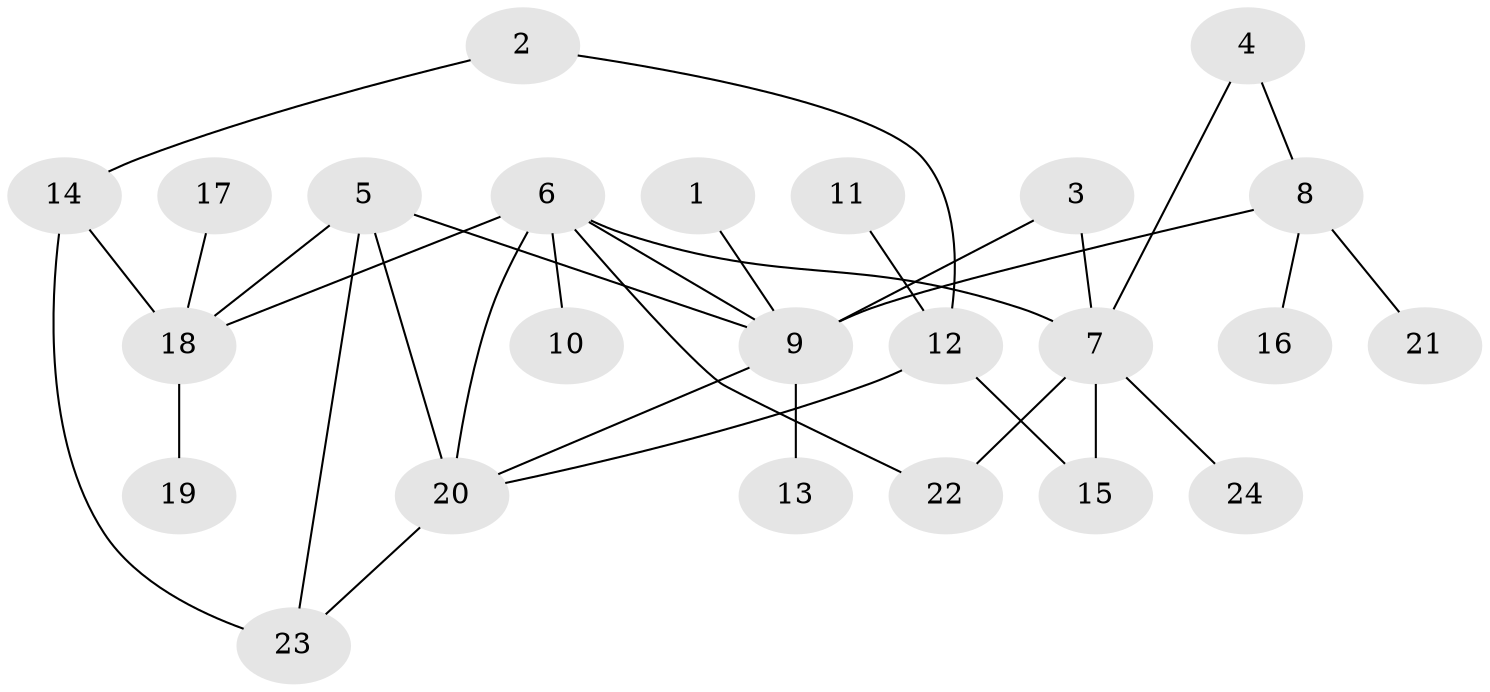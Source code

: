 // original degree distribution, {6: 0.05084745762711865, 11: 0.01694915254237288, 2: 0.2711864406779661, 8: 0.01694915254237288, 1: 0.4576271186440678, 9: 0.01694915254237288, 10: 0.01694915254237288, 3: 0.1016949152542373, 4: 0.03389830508474576, 5: 0.01694915254237288}
// Generated by graph-tools (version 1.1) at 2025/36/03/04/25 23:36:56]
// undirected, 24 vertices, 33 edges
graph export_dot {
  node [color=gray90,style=filled];
  1;
  2;
  3;
  4;
  5;
  6;
  7;
  8;
  9;
  10;
  11;
  12;
  13;
  14;
  15;
  16;
  17;
  18;
  19;
  20;
  21;
  22;
  23;
  24;
  1 -- 9 [weight=1.0];
  2 -- 12 [weight=1.0];
  2 -- 14 [weight=1.0];
  3 -- 7 [weight=1.0];
  3 -- 9 [weight=1.0];
  4 -- 7 [weight=1.0];
  4 -- 8 [weight=1.0];
  5 -- 9 [weight=1.0];
  5 -- 18 [weight=2.0];
  5 -- 20 [weight=1.0];
  5 -- 23 [weight=1.0];
  6 -- 7 [weight=1.0];
  6 -- 9 [weight=2.0];
  6 -- 10 [weight=1.0];
  6 -- 18 [weight=1.0];
  6 -- 20 [weight=2.0];
  6 -- 22 [weight=1.0];
  7 -- 15 [weight=1.0];
  7 -- 22 [weight=2.0];
  7 -- 24 [weight=1.0];
  8 -- 9 [weight=1.0];
  8 -- 16 [weight=1.0];
  8 -- 21 [weight=1.0];
  9 -- 13 [weight=1.0];
  9 -- 20 [weight=1.0];
  11 -- 12 [weight=1.0];
  12 -- 15 [weight=1.0];
  12 -- 20 [weight=1.0];
  14 -- 18 [weight=1.0];
  14 -- 23 [weight=1.0];
  17 -- 18 [weight=1.0];
  18 -- 19 [weight=1.0];
  20 -- 23 [weight=1.0];
}
